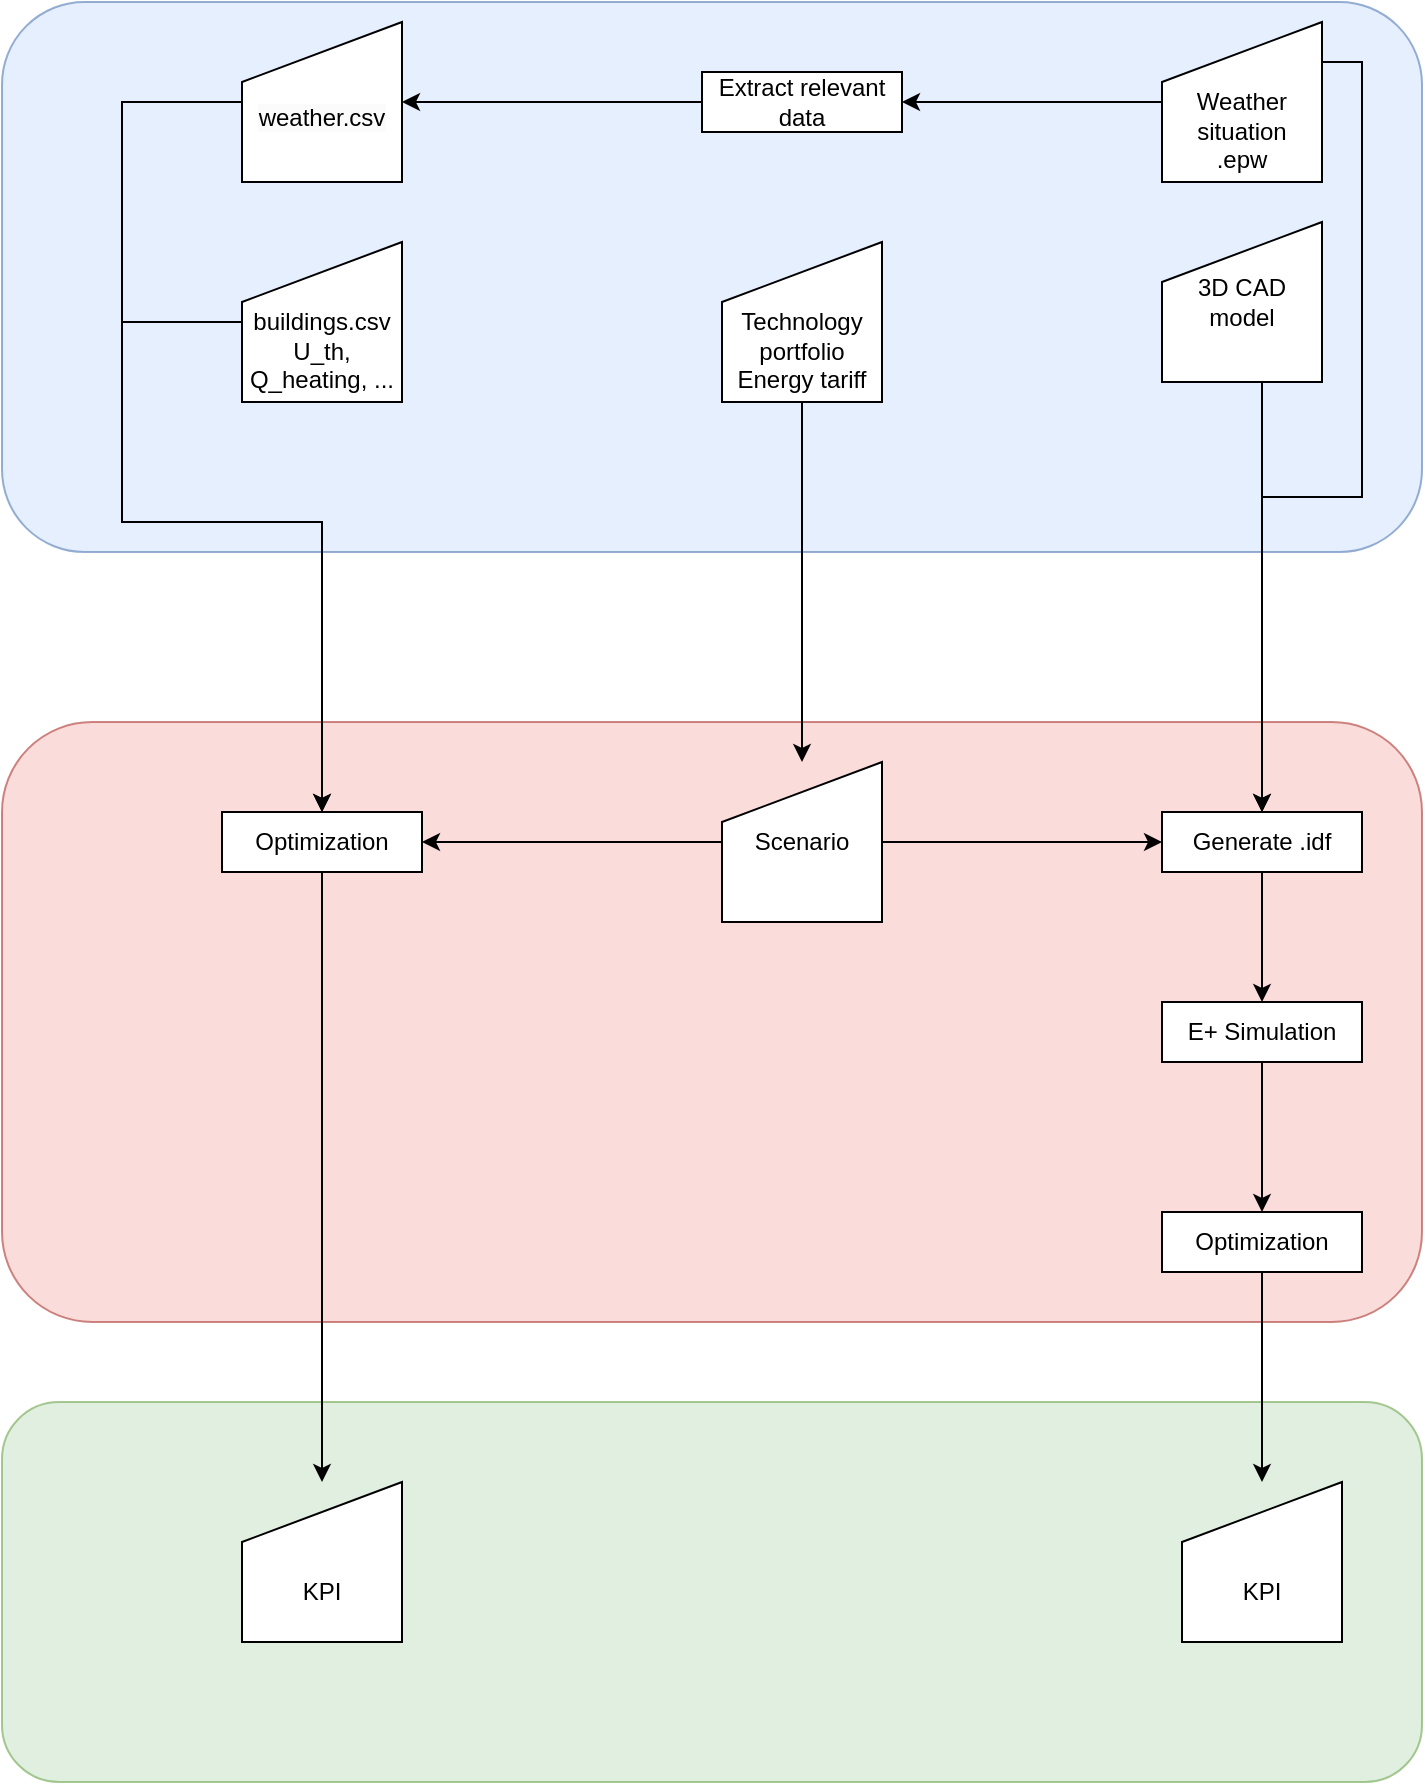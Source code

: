 <mxfile version="24.1.0" type="device">
  <diagram name="Page-1" id="DfZmI-uha_2A3TaW9eyM">
    <mxGraphModel dx="1134" dy="799" grid="1" gridSize="10" guides="1" tooltips="1" connect="1" arrows="1" fold="1" page="1" pageScale="1" pageWidth="827" pageHeight="1169" math="0" shadow="0">
      <root>
        <mxCell id="0" />
        <mxCell id="1" parent="0" />
        <mxCell id="_G40qYtPH75gk_29BtKF-47" value="" style="rounded=1;whiteSpace=wrap;html=1;fillColor=#dae8fc;strokeColor=#6c8ebf;fillStyle=auto;gradientColor=none;opacity=70;" vertex="1" parent="1">
          <mxGeometry x="10" y="60" width="710" height="275" as="geometry" />
        </mxCell>
        <mxCell id="_G40qYtPH75gk_29BtKF-49" value="" style="rounded=1;whiteSpace=wrap;html=1;fillColor=#f8cecc;strokeColor=#b85450;fillStyle=auto;opacity=70;" vertex="1" parent="1">
          <mxGeometry x="10" y="420" width="710" height="300" as="geometry" />
        </mxCell>
        <mxCell id="_G40qYtPH75gk_29BtKF-50" value="" style="rounded=1;whiteSpace=wrap;html=1;fillColor=#d5e8d4;strokeColor=#82b366;fillStyle=auto;opacity=70;" vertex="1" parent="1">
          <mxGeometry x="10" y="760" width="710" height="190" as="geometry" />
        </mxCell>
        <mxCell id="_G40qYtPH75gk_29BtKF-16" style="edgeStyle=orthogonalEdgeStyle;rounded=0;orthogonalLoop=1;jettySize=auto;html=1;exitX=0;exitY=0.5;exitDx=0;exitDy=0;entryX=0.5;entryY=0;entryDx=0;entryDy=0;" edge="1" parent="1" source="_G40qYtPH75gk_29BtKF-7" target="_G40qYtPH75gk_29BtKF-14">
          <mxGeometry relative="1" as="geometry">
            <mxPoint x="30" y="110" as="sourcePoint" />
            <mxPoint x="70" y="350" as="targetPoint" />
            <Array as="points">
              <mxPoint x="70" y="110" />
              <mxPoint x="70" y="320" />
              <mxPoint x="170" y="320" />
            </Array>
          </mxGeometry>
        </mxCell>
        <UserObject label="&lt;div&gt;&lt;br&gt;&lt;/div&gt;&lt;br&gt;&lt;span style=&quot;color: rgb(0, 0, 0); font-family: Helvetica; font-size: 12px; font-style: normal; font-variant-ligatures: normal; font-variant-caps: normal; font-weight: 400; letter-spacing: normal; orphans: 2; text-align: center; text-indent: 0px; text-transform: none; widows: 2; word-spacing: 0px; -webkit-text-stroke-width: 0px; white-space: normal; background-color: rgb(251, 251, 251); text-decoration-thickness: initial; text-decoration-style: initial; text-decoration-color: initial; display: inline !important; float: none;&quot;&gt;weather.csv&lt;/span&gt;&lt;div&gt;&lt;br/&gt;&lt;/div&gt;" link="&#xa;&lt;span style=&quot;color: rgb(0, 0, 0); font-family: Helvetica; font-size: 12px; font-style: normal; font-variant-ligatures: normal; font-variant-caps: normal; font-weight: 400; letter-spacing: normal; orphans: 2; text-align: center; text-indent: 0px; text-transform: none; widows: 2; word-spacing: 0px; -webkit-text-stroke-width: 0px; white-space: normal; background-color: rgb(251, 251, 251); text-decoration-thickness: initial; text-decoration-style: initial; text-decoration-color: initial; display: inline !important; float: none;&quot;&gt;weather.csv&lt;/span&gt;&#xa;&#xa;" id="_G40qYtPH75gk_29BtKF-7">
          <mxCell style="shape=manualInput;whiteSpace=wrap;html=1;" vertex="1" parent="1">
            <mxGeometry x="130" y="70" width="80" height="80" as="geometry" />
          </mxCell>
        </UserObject>
        <mxCell id="_G40qYtPH75gk_29BtKF-32" value="" style="edgeStyle=orthogonalEdgeStyle;rounded=0;orthogonalLoop=1;jettySize=auto;html=1;" edge="1" parent="1" source="_G40qYtPH75gk_29BtKF-31" target="_G40qYtPH75gk_29BtKF-26">
          <mxGeometry relative="1" as="geometry" />
        </mxCell>
        <UserObject label="&lt;div&gt;&lt;br&gt;&lt;/div&gt;&lt;br&gt;&lt;div&gt;Technology portfolio&lt;/div&gt;&lt;div&gt;Energy tariff&lt;/div&gt;" link="&#xa;&lt;span style=&quot;color: rgb(0, 0, 0); font-family: Helvetica; font-size: 12px; font-style: normal; font-variant-ligatures: normal; font-variant-caps: normal; font-weight: 400; letter-spacing: normal; orphans: 2; text-align: center; text-indent: 0px; text-transform: none; widows: 2; word-spacing: 0px; -webkit-text-stroke-width: 0px; white-space: normal; background-color: rgb(251, 251, 251); text-decoration-thickness: initial; text-decoration-style: initial; text-decoration-color: initial; display: inline !important; float: none;&quot;&gt;weather.csv&lt;/span&gt;&#xa;&#xa;" id="_G40qYtPH75gk_29BtKF-31">
          <mxCell style="shape=manualInput;whiteSpace=wrap;html=1;" vertex="1" parent="1">
            <mxGeometry x="370" y="180" width="80" height="80" as="geometry" />
          </mxCell>
        </UserObject>
        <UserObject label="&lt;div&gt;&lt;br&gt;&lt;/div&gt;&lt;div&gt;&lt;br&gt;&lt;/div&gt;&lt;div&gt;KPI&lt;/div&gt;" link="&#xa;&lt;span style=&quot;color: rgb(0, 0, 0); font-family: Helvetica; font-size: 12px; font-style: normal; font-variant-ligatures: normal; font-variant-caps: normal; font-weight: 400; letter-spacing: normal; orphans: 2; text-align: center; text-indent: 0px; text-transform: none; widows: 2; word-spacing: 0px; -webkit-text-stroke-width: 0px; white-space: normal; background-color: rgb(251, 251, 251); text-decoration-thickness: initial; text-decoration-style: initial; text-decoration-color: initial; display: inline !important; float: none;&quot;&gt;weather.csv&lt;/span&gt;&#xa;&#xa;" id="_G40qYtPH75gk_29BtKF-20">
          <mxCell style="shape=manualInput;whiteSpace=wrap;html=1;" vertex="1" parent="1">
            <mxGeometry x="130" y="800" width="80" height="80" as="geometry" />
          </mxCell>
        </UserObject>
        <UserObject label="&lt;div&gt;&lt;br&gt;&lt;/div&gt;&lt;div&gt;&lt;br&gt;&lt;/div&gt;&lt;div&gt;KPI&lt;/div&gt;" link="&#xa;&lt;span style=&quot;color: rgb(0, 0, 0); font-family: Helvetica; font-size: 12px; font-style: normal; font-variant-ligatures: normal; font-variant-caps: normal; font-weight: 400; letter-spacing: normal; orphans: 2; text-align: center; text-indent: 0px; text-transform: none; widows: 2; word-spacing: 0px; -webkit-text-stroke-width: 0px; white-space: normal; background-color: rgb(251, 251, 251); text-decoration-thickness: initial; text-decoration-style: initial; text-decoration-color: initial; display: inline !important; float: none;&quot;&gt;weather.csv&lt;/span&gt;&#xa;&#xa;" id="_G40qYtPH75gk_29BtKF-51">
          <mxCell style="shape=manualInput;whiteSpace=wrap;html=1;" vertex="1" parent="1">
            <mxGeometry x="600" y="800" width="80" height="80" as="geometry" />
          </mxCell>
        </UserObject>
        <mxCell id="_G40qYtPH75gk_29BtKF-17" style="edgeStyle=orthogonalEdgeStyle;rounded=0;orthogonalLoop=1;jettySize=auto;html=1;exitX=0;exitY=0.5;exitDx=0;exitDy=0;entryX=0.5;entryY=0;entryDx=0;entryDy=0;" edge="1" parent="1" source="_G40qYtPH75gk_29BtKF-12" target="_G40qYtPH75gk_29BtKF-14">
          <mxGeometry relative="1" as="geometry">
            <mxPoint x="100" y="320" as="targetPoint" />
            <Array as="points">
              <mxPoint x="70" y="220" />
              <mxPoint x="70" y="320" />
              <mxPoint x="170" y="320" />
            </Array>
          </mxGeometry>
        </mxCell>
        <UserObject label="&lt;div&gt;&lt;br&gt;&lt;/div&gt;&lt;br&gt;&lt;div&gt;buildings.csv&lt;div&gt;U_th, Q_heating, ...&lt;/div&gt;&lt;/div&gt;" link="&#xa;&lt;span style=&quot;color: rgb(0, 0, 0); font-family: Helvetica; font-size: 12px; font-style: normal; font-variant-ligatures: normal; font-variant-caps: normal; font-weight: 400; letter-spacing: normal; orphans: 2; text-align: center; text-indent: 0px; text-transform: none; widows: 2; word-spacing: 0px; -webkit-text-stroke-width: 0px; white-space: normal; background-color: rgb(251, 251, 251); text-decoration-thickness: initial; text-decoration-style: initial; text-decoration-color: initial; display: inline !important; float: none;&quot;&gt;weather.csv&lt;/span&gt;&#xa;&#xa;" id="_G40qYtPH75gk_29BtKF-12">
          <mxCell style="shape=manualInput;whiteSpace=wrap;html=1;" vertex="1" parent="1">
            <mxGeometry x="130" y="180" width="80" height="80" as="geometry" />
          </mxCell>
        </UserObject>
        <mxCell id="_G40qYtPH75gk_29BtKF-45" style="edgeStyle=orthogonalEdgeStyle;rounded=0;orthogonalLoop=1;jettySize=auto;html=1;exitX=0.5;exitY=1;exitDx=0;exitDy=0;entryX=0.5;entryY=0;entryDx=0;entryDy=0;" edge="1" parent="1" source="_G40qYtPH75gk_29BtKF-13" target="_G40qYtPH75gk_29BtKF-42">
          <mxGeometry relative="1" as="geometry">
            <mxPoint x="620" y="350" as="targetPoint" />
            <Array as="points">
              <mxPoint x="640" y="250" />
            </Array>
          </mxGeometry>
        </mxCell>
        <UserObject label="3D CAD model" link="&#xa;&lt;span style=&quot;color: rgb(0, 0, 0); font-family: Helvetica; font-size: 12px; font-style: normal; font-variant-ligatures: normal; font-variant-caps: normal; font-weight: 400; letter-spacing: normal; orphans: 2; text-align: center; text-indent: 0px; text-transform: none; widows: 2; word-spacing: 0px; -webkit-text-stroke-width: 0px; white-space: normal; background-color: rgb(251, 251, 251); text-decoration-thickness: initial; text-decoration-style: initial; text-decoration-color: initial; display: inline !important; float: none;&quot;&gt;weather.csv&lt;/span&gt;&#xa;&#xa;" id="_G40qYtPH75gk_29BtKF-13">
          <mxCell style="shape=manualInput;whiteSpace=wrap;html=1;" vertex="1" parent="1">
            <mxGeometry x="590" y="170" width="80" height="80" as="geometry" />
          </mxCell>
        </UserObject>
        <mxCell id="_G40qYtPH75gk_29BtKF-27" style="edgeStyle=orthogonalEdgeStyle;rounded=0;orthogonalLoop=1;jettySize=auto;html=1;exitX=0;exitY=0.5;exitDx=0;exitDy=0;entryX=1;entryY=0.5;entryDx=0;entryDy=0;" edge="1" parent="1" source="_G40qYtPH75gk_29BtKF-26" target="_G40qYtPH75gk_29BtKF-14">
          <mxGeometry relative="1" as="geometry" />
        </mxCell>
        <mxCell id="_G40qYtPH75gk_29BtKF-43" style="edgeStyle=orthogonalEdgeStyle;rounded=0;orthogonalLoop=1;jettySize=auto;html=1;exitX=1;exitY=0.5;exitDx=0;exitDy=0;entryX=0;entryY=0.5;entryDx=0;entryDy=0;" edge="1" parent="1" source="_G40qYtPH75gk_29BtKF-26" target="_G40qYtPH75gk_29BtKF-42">
          <mxGeometry relative="1" as="geometry" />
        </mxCell>
        <UserObject label="Scenario" link="&#xa;&lt;span style=&quot;color: rgb(0, 0, 0); font-family: Helvetica; font-size: 12px; font-style: normal; font-variant-ligatures: normal; font-variant-caps: normal; font-weight: 400; letter-spacing: normal; orphans: 2; text-align: center; text-indent: 0px; text-transform: none; widows: 2; word-spacing: 0px; -webkit-text-stroke-width: 0px; white-space: normal; background-color: rgb(251, 251, 251); text-decoration-thickness: initial; text-decoration-style: initial; text-decoration-color: initial; display: inline !important; float: none;&quot;&gt;weather.csv&lt;/span&gt;&#xa;&#xa;" id="_G40qYtPH75gk_29BtKF-26">
          <mxCell style="shape=manualInput;whiteSpace=wrap;html=1;" vertex="1" parent="1">
            <mxGeometry x="370" y="440" width="80" height="80" as="geometry" />
          </mxCell>
        </UserObject>
        <mxCell id="_G40qYtPH75gk_29BtKF-11" value="" style="edgeStyle=orthogonalEdgeStyle;rounded=0;orthogonalLoop=1;jettySize=auto;html=1;" edge="1" parent="1" source="_G40qYtPH75gk_29BtKF-10" target="_G40qYtPH75gk_29BtKF-8">
          <mxGeometry relative="1" as="geometry" />
        </mxCell>
        <mxCell id="_G40qYtPH75gk_29BtKF-44" style="edgeStyle=orthogonalEdgeStyle;rounded=0;orthogonalLoop=1;jettySize=auto;html=1;exitX=1;exitY=0.25;exitDx=0;exitDy=0;" edge="1" parent="1" source="_G40qYtPH75gk_29BtKF-10" target="_G40qYtPH75gk_29BtKF-42">
          <mxGeometry relative="1" as="geometry" />
        </mxCell>
        <UserObject label="&lt;div&gt;&lt;br&gt;&lt;/div&gt;&lt;br&gt;&lt;div&gt;Weather situation&lt;div&gt;.epw&lt;/div&gt;&lt;/div&gt;" link="&#xa;&lt;span style=&quot;color: rgb(0, 0, 0); font-family: Helvetica; font-size: 12px; font-style: normal; font-variant-ligatures: normal; font-variant-caps: normal; font-weight: 400; letter-spacing: normal; orphans: 2; text-align: center; text-indent: 0px; text-transform: none; widows: 2; word-spacing: 0px; -webkit-text-stroke-width: 0px; white-space: normal; background-color: rgb(251, 251, 251); text-decoration-thickness: initial; text-decoration-style: initial; text-decoration-color: initial; display: inline !important; float: none;&quot;&gt;weather.csv&lt;/span&gt;&#xa;&#xa;" id="_G40qYtPH75gk_29BtKF-10">
          <mxCell style="shape=manualInput;whiteSpace=wrap;html=1;" vertex="1" parent="1">
            <mxGeometry x="590" y="70" width="80" height="80" as="geometry" />
          </mxCell>
        </UserObject>
        <mxCell id="_G40qYtPH75gk_29BtKF-9" value="" style="edgeStyle=orthogonalEdgeStyle;rounded=0;orthogonalLoop=1;jettySize=auto;html=1;exitX=0;exitY=0.5;exitDx=0;exitDy=0;" edge="1" parent="1" source="_G40qYtPH75gk_29BtKF-8" target="_G40qYtPH75gk_29BtKF-7">
          <mxGeometry relative="1" as="geometry">
            <mxPoint x="300" y="110" as="sourcePoint" />
          </mxGeometry>
        </mxCell>
        <mxCell id="_G40qYtPH75gk_29BtKF-8" value="Extract relevant data" style="rounded=0;whiteSpace=wrap;html=1;" vertex="1" parent="1">
          <mxGeometry x="360" y="95" width="100" height="30" as="geometry" />
        </mxCell>
        <mxCell id="_G40qYtPH75gk_29BtKF-18" style="edgeStyle=orthogonalEdgeStyle;rounded=0;orthogonalLoop=1;jettySize=auto;html=1;exitX=0.5;exitY=1;exitDx=0;exitDy=0;entryX=0.5;entryY=0;entryDx=0;entryDy=0;" edge="1" parent="1" source="_G40qYtPH75gk_29BtKF-14" target="_G40qYtPH75gk_29BtKF-20">
          <mxGeometry relative="1" as="geometry">
            <mxPoint x="170" y="575" as="targetPoint" />
          </mxGeometry>
        </mxCell>
        <mxCell id="_G40qYtPH75gk_29BtKF-14" value="Optimization" style="rounded=0;whiteSpace=wrap;html=1;" vertex="1" parent="1">
          <mxGeometry x="120" y="465" width="100" height="30" as="geometry" />
        </mxCell>
        <mxCell id="_G40qYtPH75gk_29BtKF-52" style="edgeStyle=orthogonalEdgeStyle;rounded=0;orthogonalLoop=1;jettySize=auto;html=1;exitX=0.5;exitY=1;exitDx=0;exitDy=0;entryX=0.5;entryY=0;entryDx=0;entryDy=0;" edge="1" parent="1" source="_G40qYtPH75gk_29BtKF-28" target="_G40qYtPH75gk_29BtKF-51">
          <mxGeometry relative="1" as="geometry" />
        </mxCell>
        <mxCell id="_G40qYtPH75gk_29BtKF-28" value="Optimization" style="rounded=0;whiteSpace=wrap;html=1;" vertex="1" parent="1">
          <mxGeometry x="590" y="665" width="100" height="30" as="geometry" />
        </mxCell>
        <mxCell id="_G40qYtPH75gk_29BtKF-40" value="" style="edgeStyle=orthogonalEdgeStyle;rounded=0;orthogonalLoop=1;jettySize=auto;html=1;" edge="1" parent="1" source="_G40qYtPH75gk_29BtKF-34" target="_G40qYtPH75gk_29BtKF-28">
          <mxGeometry relative="1" as="geometry" />
        </mxCell>
        <mxCell id="_G40qYtPH75gk_29BtKF-34" value="E+ Simulation" style="rounded=0;whiteSpace=wrap;html=1;" vertex="1" parent="1">
          <mxGeometry x="590" y="560" width="100" height="30" as="geometry" />
        </mxCell>
        <mxCell id="_G40qYtPH75gk_29BtKF-46" value="" style="edgeStyle=orthogonalEdgeStyle;rounded=0;orthogonalLoop=1;jettySize=auto;html=1;" edge="1" parent="1" source="_G40qYtPH75gk_29BtKF-42" target="_G40qYtPH75gk_29BtKF-34">
          <mxGeometry relative="1" as="geometry" />
        </mxCell>
        <mxCell id="_G40qYtPH75gk_29BtKF-42" value="Generate .idf" style="rounded=0;whiteSpace=wrap;html=1;" vertex="1" parent="1">
          <mxGeometry x="590" y="465" width="100" height="30" as="geometry" />
        </mxCell>
      </root>
    </mxGraphModel>
  </diagram>
</mxfile>
